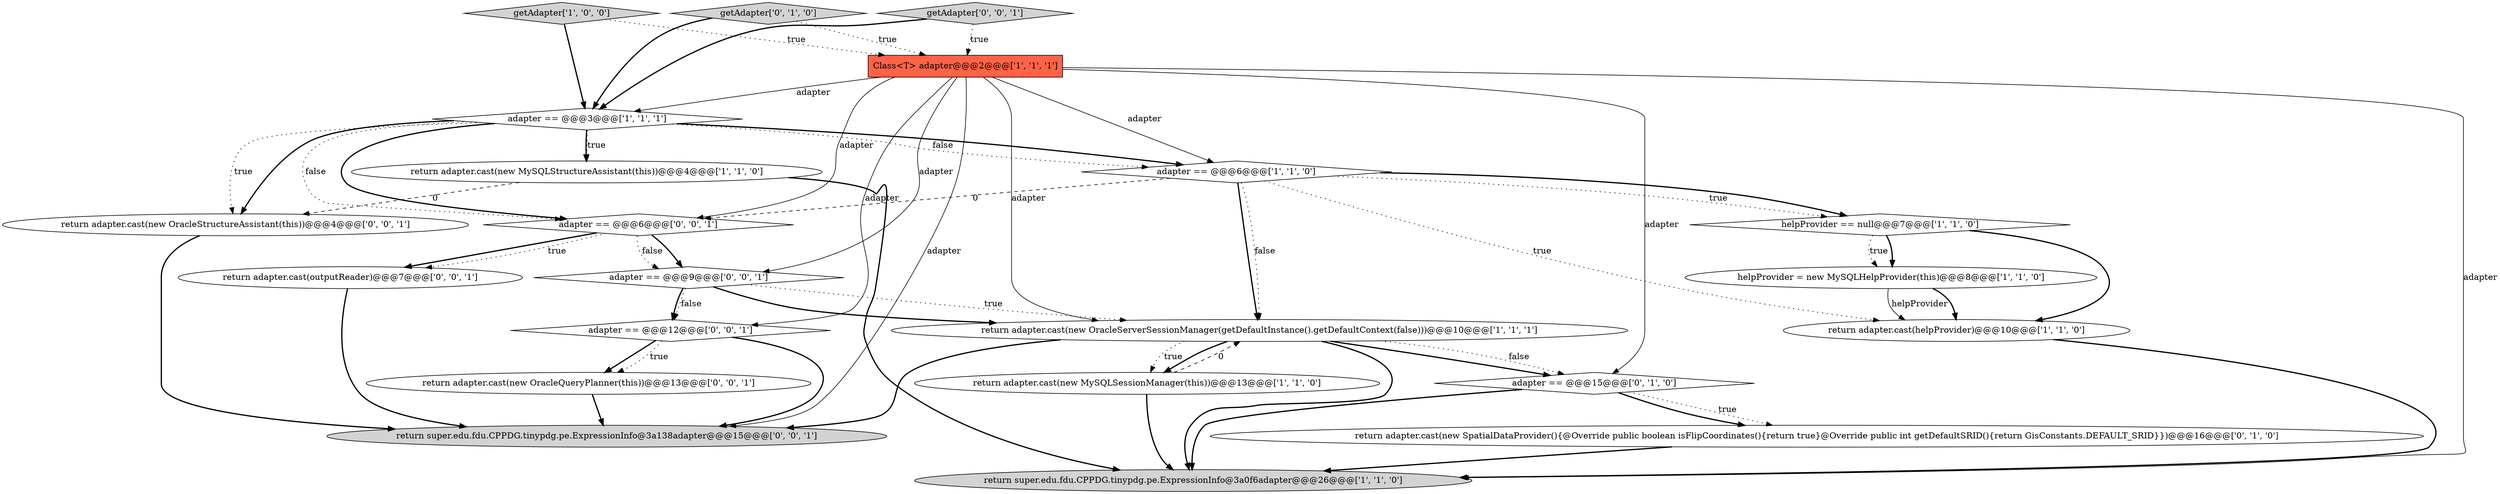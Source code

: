 digraph {
15 [style = filled, label = "return super.edu.fdu.CPPDG.tinypdg.pe.ExpressionInfo@3a138adapter@@@15@@@['0', '0', '1']", fillcolor = lightgray, shape = ellipse image = "AAA0AAABBB3BBB"];
2 [style = filled, label = "getAdapter['1', '0', '0']", fillcolor = lightgray, shape = diamond image = "AAA0AAABBB1BBB"];
6 [style = filled, label = "Class<T> adapter@@@2@@@['1', '1', '1']", fillcolor = tomato, shape = box image = "AAA0AAABBB1BBB"];
20 [style = filled, label = "adapter == @@@9@@@['0', '0', '1']", fillcolor = white, shape = diamond image = "AAA0AAABBB3BBB"];
3 [style = filled, label = "helpProvider = new MySQLHelpProvider(this)@@@8@@@['1', '1', '0']", fillcolor = white, shape = ellipse image = "AAA0AAABBB1BBB"];
19 [style = filled, label = "return adapter.cast(outputReader)@@@7@@@['0', '0', '1']", fillcolor = white, shape = ellipse image = "AAA0AAABBB3BBB"];
9 [style = filled, label = "return adapter.cast(new OracleServerSessionManager(getDefaultInstance().getDefaultContext(false)))@@@10@@@['1', '1', '1']", fillcolor = white, shape = ellipse image = "AAA0AAABBB1BBB"];
17 [style = filled, label = "return adapter.cast(new OracleStructureAssistant(this))@@@4@@@['0', '0', '1']", fillcolor = white, shape = ellipse image = "AAA0AAABBB3BBB"];
11 [style = filled, label = "return adapter.cast(new SpatialDataProvider(){@Override public boolean isFlipCoordinates(){return true}@Override public int getDefaultSRID(){return GisConstants.DEFAULT_SRID}})@@@16@@@['0', '1', '0']", fillcolor = white, shape = ellipse image = "AAA1AAABBB2BBB"];
0 [style = filled, label = "adapter == @@@6@@@['1', '1', '0']", fillcolor = white, shape = diamond image = "AAA0AAABBB1BBB"];
14 [style = filled, label = "getAdapter['0', '0', '1']", fillcolor = lightgray, shape = diamond image = "AAA0AAABBB3BBB"];
13 [style = filled, label = "getAdapter['0', '1', '0']", fillcolor = lightgray, shape = diamond image = "AAA0AAABBB2BBB"];
7 [style = filled, label = "return adapter.cast(new MySQLStructureAssistant(this))@@@4@@@['1', '1', '0']", fillcolor = white, shape = ellipse image = "AAA0AAABBB1BBB"];
8 [style = filled, label = "helpProvider == null@@@7@@@['1', '1', '0']", fillcolor = white, shape = diamond image = "AAA0AAABBB1BBB"];
21 [style = filled, label = "return adapter.cast(new OracleQueryPlanner(this))@@@13@@@['0', '0', '1']", fillcolor = white, shape = ellipse image = "AAA0AAABBB3BBB"];
12 [style = filled, label = "adapter == @@@15@@@['0', '1', '0']", fillcolor = white, shape = diamond image = "AAA1AAABBB2BBB"];
10 [style = filled, label = "return adapter.cast(new MySQLSessionManager(this))@@@13@@@['1', '1', '0']", fillcolor = white, shape = ellipse image = "AAA0AAABBB1BBB"];
16 [style = filled, label = "adapter == @@@12@@@['0', '0', '1']", fillcolor = white, shape = diamond image = "AAA0AAABBB3BBB"];
5 [style = filled, label = "adapter == @@@3@@@['1', '1', '1']", fillcolor = white, shape = diamond image = "AAA0AAABBB1BBB"];
18 [style = filled, label = "adapter == @@@6@@@['0', '0', '1']", fillcolor = white, shape = diamond image = "AAA0AAABBB3BBB"];
4 [style = filled, label = "return super.edu.fdu.CPPDG.tinypdg.pe.ExpressionInfo@3a0f6adapter@@@26@@@['1', '1', '0']", fillcolor = lightgray, shape = ellipse image = "AAA0AAABBB1BBB"];
1 [style = filled, label = "return adapter.cast(helpProvider)@@@10@@@['1', '1', '0']", fillcolor = white, shape = ellipse image = "AAA0AAABBB1BBB"];
14->5 [style = bold, label=""];
5->18 [style = dotted, label="false"];
6->9 [style = solid, label="adapter"];
13->6 [style = dotted, label="true"];
5->17 [style = dotted, label="true"];
11->4 [style = bold, label=""];
0->1 [style = dotted, label="true"];
13->5 [style = bold, label=""];
18->20 [style = bold, label=""];
21->15 [style = bold, label=""];
9->4 [style = bold, label=""];
20->16 [style = bold, label=""];
3->1 [style = solid, label="helpProvider"];
0->9 [style = dotted, label="false"];
0->8 [style = dotted, label="true"];
18->20 [style = dotted, label="false"];
6->0 [style = solid, label="adapter"];
2->5 [style = bold, label=""];
12->11 [style = dotted, label="true"];
12->4 [style = bold, label=""];
0->9 [style = bold, label=""];
19->15 [style = bold, label=""];
9->15 [style = bold, label=""];
16->15 [style = bold, label=""];
2->6 [style = dotted, label="true"];
6->16 [style = solid, label="adapter"];
5->7 [style = dotted, label="true"];
0->8 [style = bold, label=""];
9->10 [style = dotted, label="true"];
8->3 [style = bold, label=""];
6->4 [style = solid, label="adapter"];
14->6 [style = dotted, label="true"];
3->1 [style = bold, label=""];
8->1 [style = bold, label=""];
5->17 [style = bold, label=""];
7->17 [style = dashed, label="0"];
5->0 [style = dotted, label="false"];
5->0 [style = bold, label=""];
20->16 [style = dotted, label="false"];
16->21 [style = bold, label=""];
17->15 [style = bold, label=""];
7->4 [style = bold, label=""];
10->4 [style = bold, label=""];
18->19 [style = bold, label=""];
6->5 [style = solid, label="adapter"];
10->9 [style = dashed, label="0"];
16->21 [style = dotted, label="true"];
18->19 [style = dotted, label="true"];
5->18 [style = bold, label=""];
1->4 [style = bold, label=""];
6->18 [style = solid, label="adapter"];
12->11 [style = bold, label=""];
6->12 [style = solid, label="adapter"];
6->20 [style = solid, label="adapter"];
8->3 [style = dotted, label="true"];
20->9 [style = bold, label=""];
20->9 [style = dotted, label="true"];
9->12 [style = dotted, label="false"];
6->15 [style = solid, label="adapter"];
0->18 [style = dashed, label="0"];
5->7 [style = bold, label=""];
9->12 [style = bold, label=""];
9->10 [style = bold, label=""];
}
